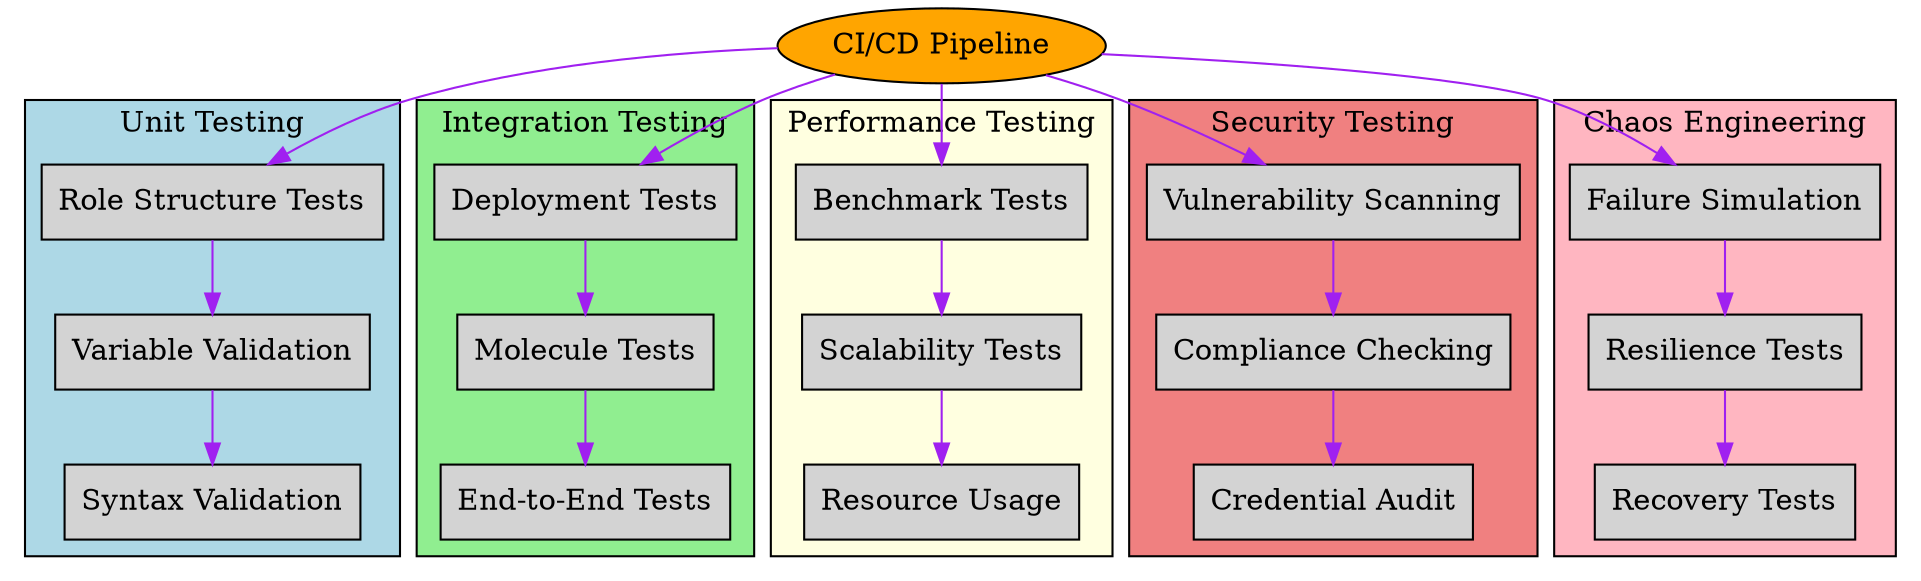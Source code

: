 digraph TestingFramework {
    rankdir=TB;
    node [shape=box, style=filled];
    edge [color=purple];
    
    // Testing layers
    subgraph cluster_unit {
        label="Unit Testing";
        style=filled;
        fillcolor=lightblue;
        
        role_tests [label="Role Structure Tests"];
        variable_tests [label="Variable Validation"];
        syntax_tests [label="Syntax Validation"];
    }
    
    subgraph cluster_integration {
        label="Integration Testing";
        style=filled;
        fillcolor=lightgreen;
        
        deployment_tests [label="Deployment Tests"];
        molecule_tests [label="Molecule Tests"];
        end_to_end [label="End-to-End Tests"];
    }
    
    subgraph cluster_performance {
        label="Performance Testing";
        style=filled;
        fillcolor=lightyellow;
        
        benchmark_tests [label="Benchmark Tests"];
        scalability_tests [label="Scalability Tests"];
        resource_tests [label="Resource Usage"];
    }
    
    subgraph cluster_security {
        label="Security Testing";
        style=filled;
        fillcolor=lightcoral;
        
        vulnerability_scan [label="Vulnerability Scanning"];
        compliance_check [label="Compliance Checking"];
        credential_audit [label="Credential Audit"];
    }
    
    subgraph cluster_chaos {
        label="Chaos Engineering";
        style=filled;
        fillcolor=lightpink;
        
        failure_simulation [label="Failure Simulation"];
        resilience_tests [label="Resilience Tests"];
        recovery_tests [label="Recovery Tests"];
    }
    
    // CI/CD Pipeline
    ci_pipeline [label="CI/CD Pipeline", fillcolor=orange, shape=ellipse];
    
    // Connections
    ci_pipeline -> role_tests;
    ci_pipeline -> deployment_tests;
    ci_pipeline -> benchmark_tests;
    ci_pipeline -> vulnerability_scan;
    ci_pipeline -> failure_simulation;
    
    role_tests -> variable_tests;
    variable_tests -> syntax_tests;
    
    deployment_tests -> molecule_tests;
    molecule_tests -> end_to_end;
    
    benchmark_tests -> scalability_tests;
    scalability_tests -> resource_tests;
    
    vulnerability_scan -> compliance_check;
    compliance_check -> credential_audit;
    
    failure_simulation -> resilience_tests;
    resilience_tests -> recovery_tests;
}
